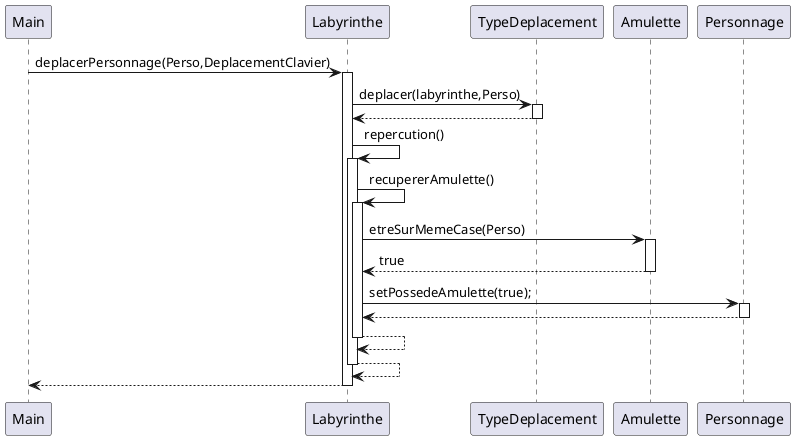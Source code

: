 @startuml
participant Main
Main -> Labyrinthe : deplacerPersonnage(Perso,DeplacementClavier)
activate Labyrinthe
Labyrinthe -> TypeDeplacement : deplacer(labyrinthe,Perso)
activate TypeDeplacement
TypeDeplacement --> Labyrinthe
deactivate TypeDeplacement
Labyrinthe -> Labyrinthe : repercution()
activate Labyrinthe
Labyrinthe -> Labyrinthe : recupererAmulette()
activate Labyrinthe

Labyrinthe -> Amulette : etreSurMemeCase(Perso)
activate Amulette
Amulette --> Labyrinthe : true
deactivate Amulette
Labyrinthe -> Personnage : setPossedeAmulette(true);
activate Personnage
Personnage --> Labyrinthe
deactivate Personnage
Labyrinthe --> Labyrinthe
deactivate Labyrinthe
Labyrinthe --> Labyrinthe
deactivate Labyrinthe
return
@enduml